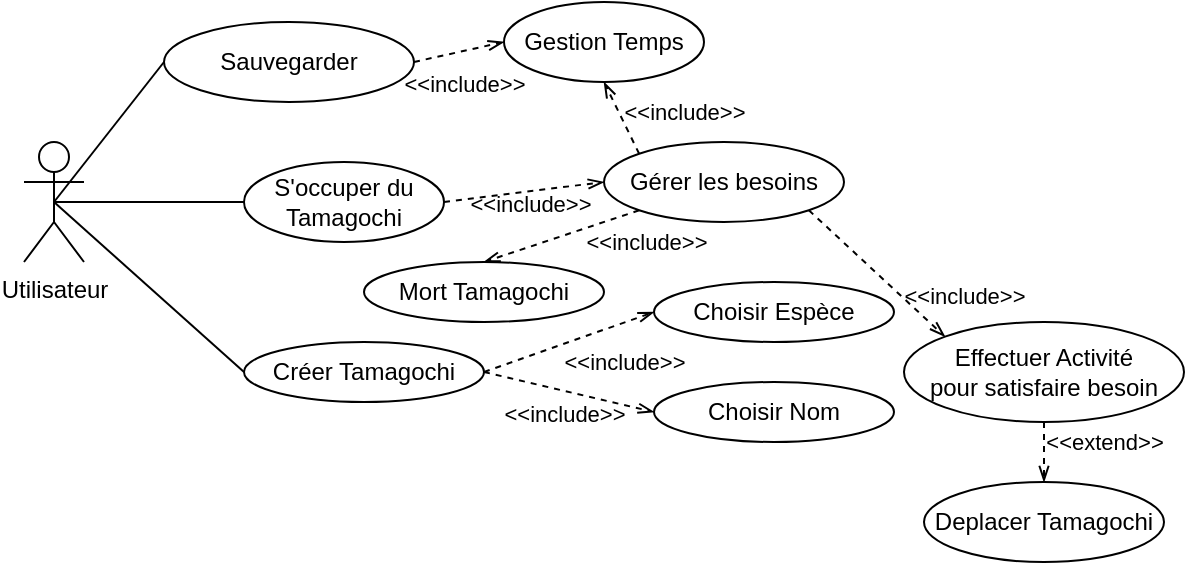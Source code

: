 <mxfile version="15.2.7" type="github">
  <diagram id="hf7tUSSGctodM-PZdDx_" name="Page-1">
    <mxGraphModel dx="630" dy="333" grid="1" gridSize="10" guides="1" tooltips="1" connect="1" arrows="1" fold="1" page="1" pageScale="1" pageWidth="850" pageHeight="1100" math="0" shadow="0">
      <root>
        <mxCell id="0" />
        <mxCell id="1" parent="0" />
        <mxCell id="pM8h4kd1RZJodPii1csn-1" value="Utilisateur" style="shape=umlActor;verticalLabelPosition=bottom;verticalAlign=top;html=1;outlineConnect=0;" vertex="1" parent="1">
          <mxGeometry x="110" y="170" width="30" height="60" as="geometry" />
        </mxCell>
        <mxCell id="pM8h4kd1RZJodPii1csn-2" value="S&#39;occuper du Tamagochi" style="ellipse;whiteSpace=wrap;html=1;" vertex="1" parent="1">
          <mxGeometry x="220" y="180" width="100" height="40" as="geometry" />
        </mxCell>
        <mxCell id="pM8h4kd1RZJodPii1csn-3" value="Mort Tamagochi" style="ellipse;whiteSpace=wrap;html=1;" vertex="1" parent="1">
          <mxGeometry x="280" y="230" width="120" height="30" as="geometry" />
        </mxCell>
        <mxCell id="pM8h4kd1RZJodPii1csn-4" value="Sauvegarder" style="ellipse;whiteSpace=wrap;html=1;" vertex="1" parent="1">
          <mxGeometry x="180" y="110" width="125" height="40" as="geometry" />
        </mxCell>
        <mxCell id="pM8h4kd1RZJodPii1csn-5" value="Créer Tamagochi" style="ellipse;whiteSpace=wrap;html=1;" vertex="1" parent="1">
          <mxGeometry x="220" y="270" width="120" height="30" as="geometry" />
        </mxCell>
        <mxCell id="pM8h4kd1RZJodPii1csn-6" value="Choisir Espèce" style="ellipse;whiteSpace=wrap;html=1;" vertex="1" parent="1">
          <mxGeometry x="425" y="240" width="120" height="30" as="geometry" />
        </mxCell>
        <mxCell id="pM8h4kd1RZJodPii1csn-9" value="Gestion Temps" style="ellipse;whiteSpace=wrap;html=1;" vertex="1" parent="1">
          <mxGeometry x="350" y="100" width="100" height="40" as="geometry" />
        </mxCell>
        <mxCell id="pM8h4kd1RZJodPii1csn-10" value="" style="endArrow=none;html=1;exitX=0.5;exitY=0.5;exitDx=0;exitDy=0;exitPerimeter=0;entryX=0;entryY=0.5;entryDx=0;entryDy=0;" edge="1" parent="1" source="pM8h4kd1RZJodPii1csn-1" target="pM8h4kd1RZJodPii1csn-2">
          <mxGeometry width="50" height="50" relative="1" as="geometry">
            <mxPoint x="140" y="120" as="sourcePoint" />
            <mxPoint x="190" y="70" as="targetPoint" />
          </mxGeometry>
        </mxCell>
        <mxCell id="pM8h4kd1RZJodPii1csn-11" value="" style="endArrow=openThin;html=1;exitX=1;exitY=0.5;exitDx=0;exitDy=0;entryX=0;entryY=0.5;entryDx=0;entryDy=0;dashed=1;endFill=0;" edge="1" parent="1" source="pM8h4kd1RZJodPii1csn-2" target="pM8h4kd1RZJodPii1csn-12">
          <mxGeometry width="50" height="50" relative="1" as="geometry">
            <mxPoint x="400" y="180" as="sourcePoint" />
            <mxPoint x="450" y="130" as="targetPoint" />
          </mxGeometry>
        </mxCell>
        <mxCell id="pM8h4kd1RZJodPii1csn-30" value="&amp;lt;&amp;lt;include&amp;gt;&amp;gt;" style="edgeLabel;html=1;align=center;verticalAlign=middle;resizable=0;points=[];labelBackgroundColor=none;" vertex="1" connectable="0" parent="pM8h4kd1RZJodPii1csn-11">
          <mxGeometry x="0.131" y="-2" relative="1" as="geometry">
            <mxPoint x="-3" y="4" as="offset" />
          </mxGeometry>
        </mxCell>
        <mxCell id="pM8h4kd1RZJodPii1csn-12" value="Gérer les besoins" style="ellipse;whiteSpace=wrap;html=1;" vertex="1" parent="1">
          <mxGeometry x="400" y="170" width="120" height="40" as="geometry" />
        </mxCell>
        <mxCell id="pM8h4kd1RZJodPii1csn-15" value="" style="endArrow=none;html=1;exitX=0;exitY=0.5;exitDx=0;exitDy=0;entryX=0.5;entryY=0.5;entryDx=0;entryDy=0;entryPerimeter=0;" edge="1" parent="1" source="pM8h4kd1RZJodPii1csn-5" target="pM8h4kd1RZJodPii1csn-1">
          <mxGeometry width="50" height="50" relative="1" as="geometry">
            <mxPoint x="570" y="130" as="sourcePoint" />
            <mxPoint x="470" y="180" as="targetPoint" />
          </mxGeometry>
        </mxCell>
        <mxCell id="pM8h4kd1RZJodPii1csn-21" value="" style="endArrow=none;html=1;exitX=0.5;exitY=0.5;exitDx=0;exitDy=0;exitPerimeter=0;entryX=0;entryY=0.5;entryDx=0;entryDy=0;" edge="1" parent="1" source="pM8h4kd1RZJodPii1csn-1" target="pM8h4kd1RZJodPii1csn-4">
          <mxGeometry width="50" height="50" relative="1" as="geometry">
            <mxPoint x="205" y="220" as="sourcePoint" />
            <mxPoint x="290" y="210" as="targetPoint" />
          </mxGeometry>
        </mxCell>
        <mxCell id="pM8h4kd1RZJodPii1csn-26" value="Deplacer Tamagochi" style="ellipse;whiteSpace=wrap;html=1;" vertex="1" parent="1">
          <mxGeometry x="560" y="340" width="120" height="40" as="geometry" />
        </mxCell>
        <mxCell id="pM8h4kd1RZJodPii1csn-27" value="Effectuer Activité&lt;br&gt;pour satisfaire besoin" style="ellipse;whiteSpace=wrap;html=1;" vertex="1" parent="1">
          <mxGeometry x="550" y="260" width="140" height="50" as="geometry" />
        </mxCell>
        <mxCell id="pM8h4kd1RZJodPii1csn-31" value="" style="endArrow=openThin;html=1;exitX=1;exitY=1;exitDx=0;exitDy=0;entryX=0;entryY=0;entryDx=0;entryDy=0;dashed=1;endFill=0;" edge="1" parent="1" source="pM8h4kd1RZJodPii1csn-12" target="pM8h4kd1RZJodPii1csn-27">
          <mxGeometry width="50" height="50" relative="1" as="geometry">
            <mxPoint x="445" y="230" as="sourcePoint" />
            <mxPoint x="525" y="220" as="targetPoint" />
          </mxGeometry>
        </mxCell>
        <mxCell id="pM8h4kd1RZJodPii1csn-32" value="&amp;lt;&amp;lt;include&amp;gt;&amp;gt;" style="edgeLabel;html=1;align=center;verticalAlign=middle;resizable=0;points=[];labelBackgroundColor=none;" vertex="1" connectable="0" parent="pM8h4kd1RZJodPii1csn-31">
          <mxGeometry x="0.131" y="-2" relative="1" as="geometry">
            <mxPoint x="40" y="5" as="offset" />
          </mxGeometry>
        </mxCell>
        <mxCell id="pM8h4kd1RZJodPii1csn-33" value="" style="endArrow=openThin;html=1;entryX=0.5;entryY=0;entryDx=0;entryDy=0;dashed=1;endFill=0;exitX=0.5;exitY=1;exitDx=0;exitDy=0;" edge="1" parent="1" source="pM8h4kd1RZJodPii1csn-27" target="pM8h4kd1RZJodPii1csn-26">
          <mxGeometry width="50" height="50" relative="1" as="geometry">
            <mxPoint x="710" y="355" as="sourcePoint" />
            <mxPoint x="600.266" y="307.407" as="targetPoint" />
          </mxGeometry>
        </mxCell>
        <mxCell id="pM8h4kd1RZJodPii1csn-34" value="&amp;lt;&amp;lt;extend&amp;gt;&amp;gt;" style="edgeLabel;html=1;align=center;verticalAlign=middle;resizable=0;points=[];labelBackgroundColor=none;" vertex="1" connectable="0" parent="pM8h4kd1RZJodPii1csn-33">
          <mxGeometry x="0.131" y="-2" relative="1" as="geometry">
            <mxPoint x="32" y="-7" as="offset" />
          </mxGeometry>
        </mxCell>
        <mxCell id="pM8h4kd1RZJodPii1csn-35" value="" style="endArrow=openThin;html=1;exitX=1;exitY=0.5;exitDx=0;exitDy=0;entryX=0;entryY=0.5;entryDx=0;entryDy=0;dashed=1;endFill=0;" edge="1" parent="1" source="pM8h4kd1RZJodPii1csn-5" target="pM8h4kd1RZJodPii1csn-6">
          <mxGeometry width="50" height="50" relative="1" as="geometry">
            <mxPoint x="400" y="280" as="sourcePoint" />
            <mxPoint x="480" y="270" as="targetPoint" />
          </mxGeometry>
        </mxCell>
        <mxCell id="pM8h4kd1RZJodPii1csn-36" value="&amp;lt;&amp;lt;include&amp;gt;&amp;gt;" style="edgeLabel;html=1;align=center;verticalAlign=middle;resizable=0;points=[];labelBackgroundColor=none;" vertex="1" connectable="0" parent="pM8h4kd1RZJodPii1csn-35">
          <mxGeometry x="0.131" y="-2" relative="1" as="geometry">
            <mxPoint x="21" y="10" as="offset" />
          </mxGeometry>
        </mxCell>
        <mxCell id="pM8h4kd1RZJodPii1csn-38" value="Choisir Nom" style="ellipse;whiteSpace=wrap;html=1;" vertex="1" parent="1">
          <mxGeometry x="425" y="290" width="120" height="30" as="geometry" />
        </mxCell>
        <mxCell id="pM8h4kd1RZJodPii1csn-39" value="" style="endArrow=openThin;html=1;exitX=1;exitY=0.5;exitDx=0;exitDy=0;entryX=0;entryY=0.5;entryDx=0;entryDy=0;dashed=1;endFill=0;" edge="1" parent="1" source="pM8h4kd1RZJodPii1csn-5" target="pM8h4kd1RZJodPii1csn-38">
          <mxGeometry width="50" height="50" relative="1" as="geometry">
            <mxPoint x="350" y="295" as="sourcePoint" />
            <mxPoint x="435" y="265" as="targetPoint" />
          </mxGeometry>
        </mxCell>
        <mxCell id="pM8h4kd1RZJodPii1csn-40" value="&amp;lt;&amp;lt;include&amp;gt;&amp;gt;" style="edgeLabel;html=1;align=center;verticalAlign=middle;resizable=0;points=[];labelBackgroundColor=none;" vertex="1" connectable="0" parent="pM8h4kd1RZJodPii1csn-39">
          <mxGeometry x="0.131" y="-2" relative="1" as="geometry">
            <mxPoint x="-8" y="7" as="offset" />
          </mxGeometry>
        </mxCell>
        <mxCell id="pM8h4kd1RZJodPii1csn-42" value="" style="endArrow=openThin;html=1;exitX=0;exitY=0;exitDx=0;exitDy=0;entryX=0.5;entryY=1;entryDx=0;entryDy=0;dashed=1;endFill=0;" edge="1" parent="1" source="pM8h4kd1RZJodPii1csn-12" target="pM8h4kd1RZJodPii1csn-9">
          <mxGeometry width="50" height="50" relative="1" as="geometry">
            <mxPoint x="330" y="210" as="sourcePoint" />
            <mxPoint x="410" y="200" as="targetPoint" />
          </mxGeometry>
        </mxCell>
        <mxCell id="pM8h4kd1RZJodPii1csn-43" value="&amp;lt;&amp;lt;include&amp;gt;&amp;gt;" style="edgeLabel;html=1;align=center;verticalAlign=middle;resizable=0;points=[];labelBackgroundColor=none;" vertex="1" connectable="0" parent="pM8h4kd1RZJodPii1csn-42">
          <mxGeometry x="0.131" y="-2" relative="1" as="geometry">
            <mxPoint x="30" as="offset" />
          </mxGeometry>
        </mxCell>
        <mxCell id="pM8h4kd1RZJodPii1csn-44" value="" style="endArrow=openThin;html=1;exitX=0;exitY=1;exitDx=0;exitDy=0;entryX=0.5;entryY=0;entryDx=0;entryDy=0;dashed=1;endFill=0;" edge="1" parent="1" source="pM8h4kd1RZJodPii1csn-12" target="pM8h4kd1RZJodPii1csn-3">
          <mxGeometry width="50" height="50" relative="1" as="geometry">
            <mxPoint x="427.574" y="185.858" as="sourcePoint" />
            <mxPoint x="385" y="160" as="targetPoint" />
          </mxGeometry>
        </mxCell>
        <mxCell id="pM8h4kd1RZJodPii1csn-45" value="&amp;lt;&amp;lt;include&amp;gt;&amp;gt;" style="edgeLabel;html=1;align=center;verticalAlign=middle;resizable=0;points=[];labelBackgroundColor=none;" vertex="1" connectable="0" parent="pM8h4kd1RZJodPii1csn-44">
          <mxGeometry x="0.131" y="-2" relative="1" as="geometry">
            <mxPoint x="47" y="3" as="offset" />
          </mxGeometry>
        </mxCell>
        <mxCell id="pM8h4kd1RZJodPii1csn-46" value="" style="endArrow=openThin;html=1;exitX=1;exitY=0.5;exitDx=0;exitDy=0;entryX=0;entryY=0.5;entryDx=0;entryDy=0;dashed=1;endFill=0;" edge="1" parent="1" source="pM8h4kd1RZJodPii1csn-4" target="pM8h4kd1RZJodPii1csn-9">
          <mxGeometry width="50" height="50" relative="1" as="geometry">
            <mxPoint x="427.574" y="185.858" as="sourcePoint" />
            <mxPoint x="385" y="160" as="targetPoint" />
          </mxGeometry>
        </mxCell>
        <mxCell id="pM8h4kd1RZJodPii1csn-47" value="&amp;lt;&amp;lt;include&amp;gt;&amp;gt;" style="edgeLabel;html=1;align=center;verticalAlign=middle;resizable=0;points=[];labelBackgroundColor=none;" vertex="1" connectable="0" parent="pM8h4kd1RZJodPii1csn-46">
          <mxGeometry x="0.131" y="-2" relative="1" as="geometry">
            <mxPoint x="-1" y="14" as="offset" />
          </mxGeometry>
        </mxCell>
      </root>
    </mxGraphModel>
  </diagram>
</mxfile>
